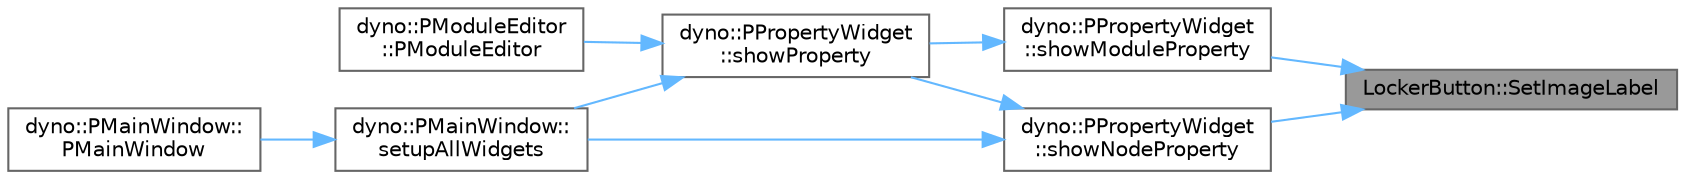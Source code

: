 digraph "LockerButton::SetImageLabel"
{
 // LATEX_PDF_SIZE
  bgcolor="transparent";
  edge [fontname=Helvetica,fontsize=10,labelfontname=Helvetica,labelfontsize=10];
  node [fontname=Helvetica,fontsize=10,shape=box,height=0.2,width=0.4];
  rankdir="RL";
  Node1 [id="Node000001",label="LockerButton::SetImageLabel",height=0.2,width=0.4,color="gray40", fillcolor="grey60", style="filled", fontcolor="black",tooltip=" "];
  Node1 -> Node2 [id="edge1_Node000001_Node000002",dir="back",color="steelblue1",style="solid",tooltip=" "];
  Node2 [id="Node000002",label="dyno::PPropertyWidget\l::showModuleProperty",height=0.2,width=0.4,color="grey40", fillcolor="white", style="filled",URL="$classdyno_1_1_p_property_widget.html#a24ab7e6691eac5b1f620eef9ed66273e",tooltip=" "];
  Node2 -> Node3 [id="edge2_Node000002_Node000003",dir="back",color="steelblue1",style="solid",tooltip=" "];
  Node3 [id="Node000003",label="dyno::PPropertyWidget\l::showProperty",height=0.2,width=0.4,color="grey40", fillcolor="white", style="filled",URL="$classdyno_1_1_p_property_widget.html#a0281bbdcdc49deb5b7b2d5ed25f770da",tooltip=" "];
  Node3 -> Node4 [id="edge3_Node000003_Node000004",dir="back",color="steelblue1",style="solid",tooltip=" "];
  Node4 [id="Node000004",label="dyno::PModuleEditor\l::PModuleEditor",height=0.2,width=0.4,color="grey40", fillcolor="white", style="filled",URL="$classdyno_1_1_p_module_editor.html#a697c5a914c0c2407c5f24551ad5c47d1",tooltip=" "];
  Node3 -> Node5 [id="edge4_Node000003_Node000005",dir="back",color="steelblue1",style="solid",tooltip=" "];
  Node5 [id="Node000005",label="dyno::PMainWindow::\lsetupAllWidgets",height=0.2,width=0.4,color="grey40", fillcolor="white", style="filled",URL="$classdyno_1_1_p_main_window.html#ae6cab3b2d7262f7c6e8d0db355151c18",tooltip=" "];
  Node5 -> Node6 [id="edge5_Node000005_Node000006",dir="back",color="steelblue1",style="solid",tooltip=" "];
  Node6 [id="Node000006",label="dyno::PMainWindow::\lPMainWindow",height=0.2,width=0.4,color="grey40", fillcolor="white", style="filled",URL="$classdyno_1_1_p_main_window.html#a55a1afe7cc3865eb78d59d769ac2d13a",tooltip=" "];
  Node1 -> Node7 [id="edge6_Node000001_Node000007",dir="back",color="steelblue1",style="solid",tooltip=" "];
  Node7 [id="Node000007",label="dyno::PPropertyWidget\l::showNodeProperty",height=0.2,width=0.4,color="grey40", fillcolor="white", style="filled",URL="$classdyno_1_1_p_property_widget.html#a9b6c7d8c1385a2d3a4c0f26681a870c6",tooltip=" "];
  Node7 -> Node5 [id="edge7_Node000007_Node000005",dir="back",color="steelblue1",style="solid",tooltip=" "];
  Node7 -> Node3 [id="edge8_Node000007_Node000003",dir="back",color="steelblue1",style="solid",tooltip=" "];
}
